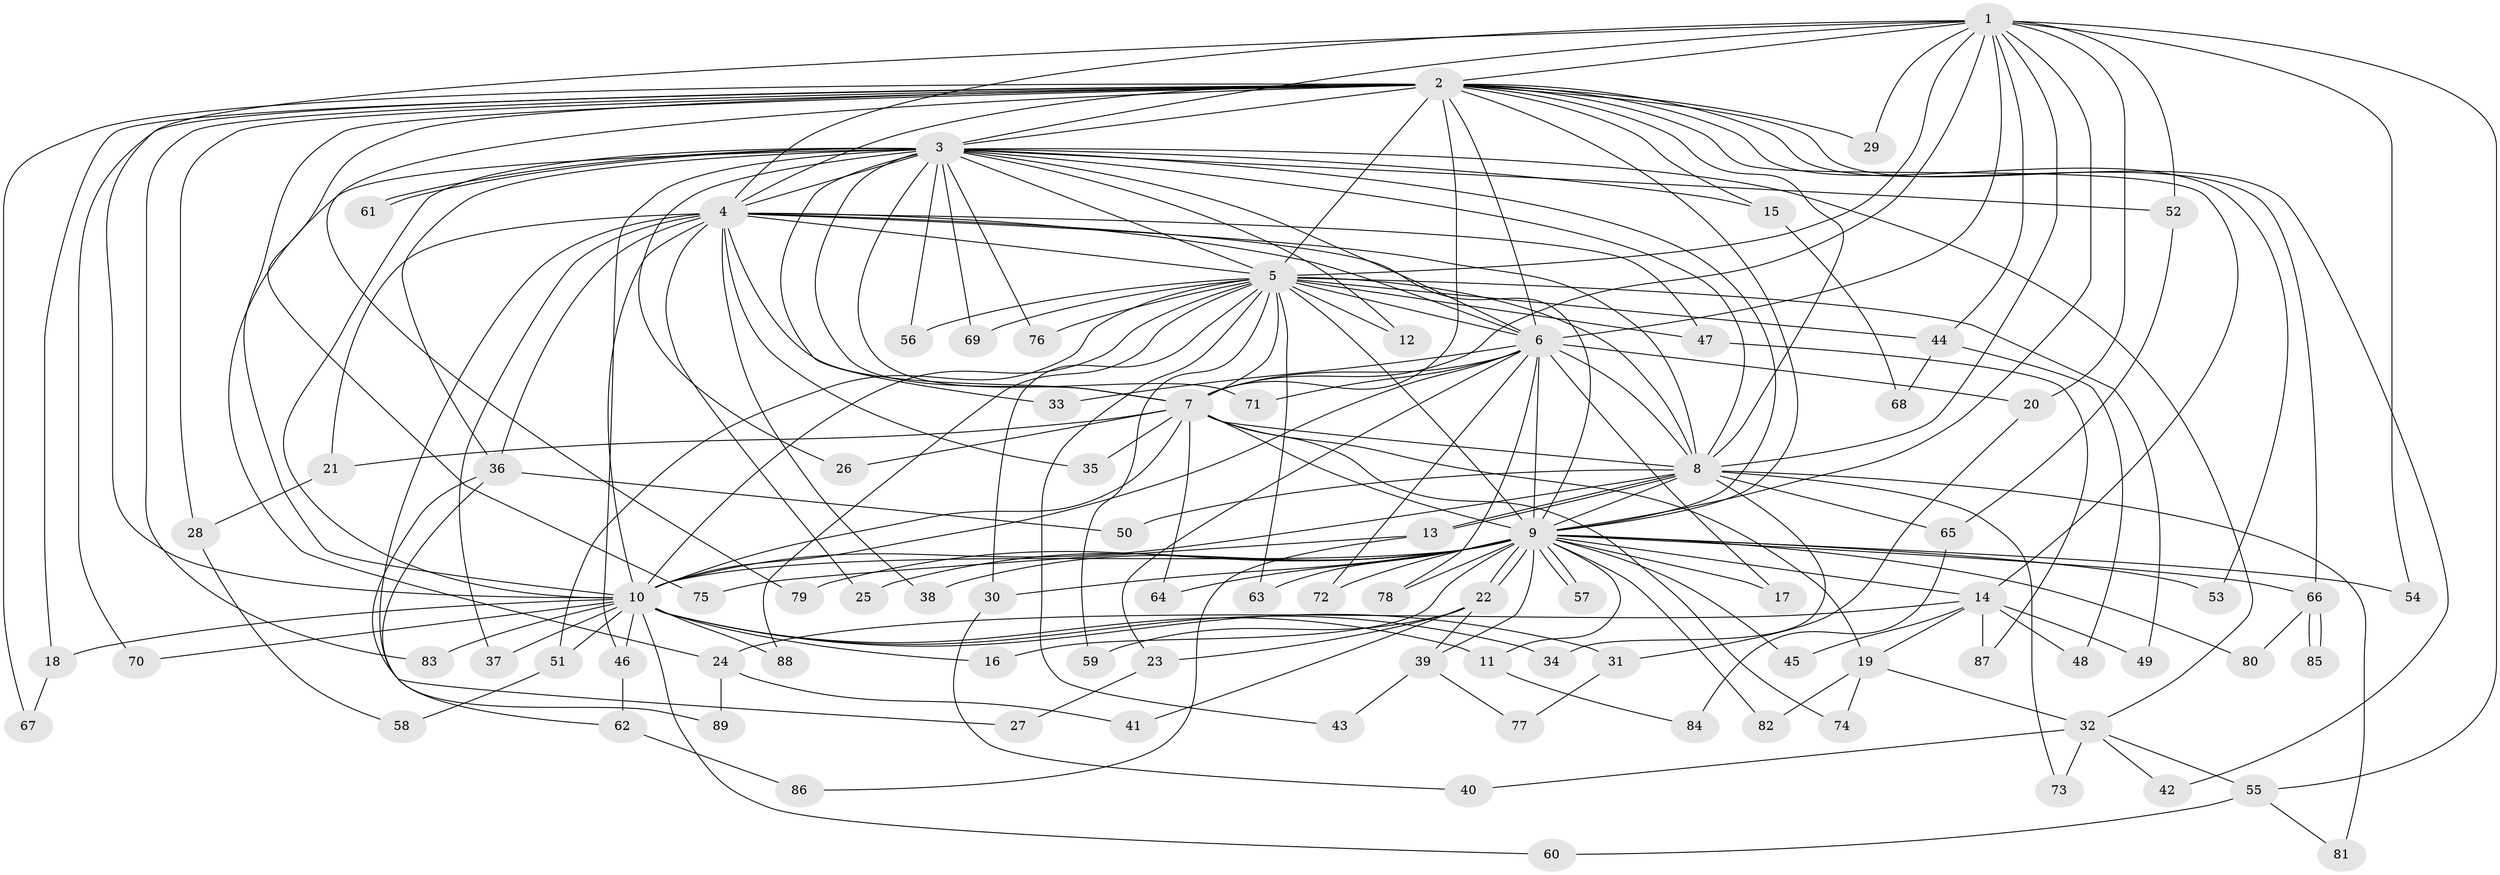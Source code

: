 // Generated by graph-tools (version 1.1) at 2025/25/03/09/25 03:25:49]
// undirected, 89 vertices, 203 edges
graph export_dot {
graph [start="1"]
  node [color=gray90,style=filled];
  1;
  2;
  3;
  4;
  5;
  6;
  7;
  8;
  9;
  10;
  11;
  12;
  13;
  14;
  15;
  16;
  17;
  18;
  19;
  20;
  21;
  22;
  23;
  24;
  25;
  26;
  27;
  28;
  29;
  30;
  31;
  32;
  33;
  34;
  35;
  36;
  37;
  38;
  39;
  40;
  41;
  42;
  43;
  44;
  45;
  46;
  47;
  48;
  49;
  50;
  51;
  52;
  53;
  54;
  55;
  56;
  57;
  58;
  59;
  60;
  61;
  62;
  63;
  64;
  65;
  66;
  67;
  68;
  69;
  70;
  71;
  72;
  73;
  74;
  75;
  76;
  77;
  78;
  79;
  80;
  81;
  82;
  83;
  84;
  85;
  86;
  87;
  88;
  89;
  1 -- 2;
  1 -- 3;
  1 -- 4;
  1 -- 5;
  1 -- 6;
  1 -- 7;
  1 -- 8;
  1 -- 9;
  1 -- 10;
  1 -- 20;
  1 -- 29;
  1 -- 44;
  1 -- 52;
  1 -- 54;
  1 -- 55;
  2 -- 3;
  2 -- 4;
  2 -- 5;
  2 -- 6;
  2 -- 7;
  2 -- 8;
  2 -- 9;
  2 -- 10;
  2 -- 14;
  2 -- 15;
  2 -- 18;
  2 -- 28;
  2 -- 29;
  2 -- 42;
  2 -- 53;
  2 -- 66;
  2 -- 67;
  2 -- 70;
  2 -- 75;
  2 -- 79;
  2 -- 83;
  3 -- 4;
  3 -- 5;
  3 -- 6;
  3 -- 7;
  3 -- 8;
  3 -- 9;
  3 -- 10;
  3 -- 12;
  3 -- 15;
  3 -- 24;
  3 -- 26;
  3 -- 32;
  3 -- 33;
  3 -- 36;
  3 -- 46;
  3 -- 52;
  3 -- 56;
  3 -- 61;
  3 -- 61;
  3 -- 69;
  3 -- 71;
  3 -- 76;
  4 -- 5;
  4 -- 6;
  4 -- 7;
  4 -- 8;
  4 -- 9;
  4 -- 10;
  4 -- 21;
  4 -- 25;
  4 -- 27;
  4 -- 35;
  4 -- 36;
  4 -- 37;
  4 -- 38;
  4 -- 47;
  5 -- 6;
  5 -- 7;
  5 -- 8;
  5 -- 9;
  5 -- 10;
  5 -- 12;
  5 -- 30;
  5 -- 43;
  5 -- 44;
  5 -- 47;
  5 -- 49;
  5 -- 51;
  5 -- 56;
  5 -- 59;
  5 -- 63;
  5 -- 69;
  5 -- 76;
  5 -- 88;
  6 -- 7;
  6 -- 8;
  6 -- 9;
  6 -- 10;
  6 -- 17;
  6 -- 20;
  6 -- 23;
  6 -- 33;
  6 -- 71;
  6 -- 72;
  6 -- 78;
  7 -- 8;
  7 -- 9;
  7 -- 10;
  7 -- 19;
  7 -- 21;
  7 -- 26;
  7 -- 35;
  7 -- 64;
  7 -- 74;
  8 -- 9;
  8 -- 10;
  8 -- 13;
  8 -- 13;
  8 -- 34;
  8 -- 50;
  8 -- 65;
  8 -- 73;
  8 -- 81;
  9 -- 10;
  9 -- 11;
  9 -- 14;
  9 -- 16;
  9 -- 17;
  9 -- 22;
  9 -- 22;
  9 -- 25;
  9 -- 30;
  9 -- 38;
  9 -- 39;
  9 -- 45;
  9 -- 53;
  9 -- 54;
  9 -- 57;
  9 -- 57;
  9 -- 63;
  9 -- 64;
  9 -- 66;
  9 -- 72;
  9 -- 78;
  9 -- 79;
  9 -- 80;
  9 -- 82;
  10 -- 11;
  10 -- 16;
  10 -- 18;
  10 -- 31;
  10 -- 34;
  10 -- 37;
  10 -- 46;
  10 -- 51;
  10 -- 60;
  10 -- 70;
  10 -- 83;
  10 -- 88;
  11 -- 84;
  13 -- 75;
  13 -- 86;
  14 -- 19;
  14 -- 24;
  14 -- 45;
  14 -- 48;
  14 -- 49;
  14 -- 87;
  15 -- 68;
  18 -- 67;
  19 -- 32;
  19 -- 74;
  19 -- 82;
  20 -- 31;
  21 -- 28;
  22 -- 23;
  22 -- 39;
  22 -- 41;
  22 -- 59;
  23 -- 27;
  24 -- 41;
  24 -- 89;
  28 -- 58;
  30 -- 40;
  31 -- 77;
  32 -- 40;
  32 -- 42;
  32 -- 55;
  32 -- 73;
  36 -- 50;
  36 -- 62;
  36 -- 89;
  39 -- 43;
  39 -- 77;
  44 -- 48;
  44 -- 68;
  46 -- 62;
  47 -- 87;
  51 -- 58;
  52 -- 65;
  55 -- 60;
  55 -- 81;
  62 -- 86;
  65 -- 84;
  66 -- 80;
  66 -- 85;
  66 -- 85;
}
